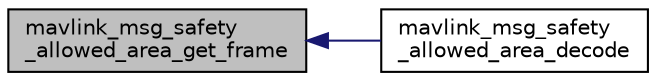 digraph "mavlink_msg_safety_allowed_area_get_frame"
{
 // INTERACTIVE_SVG=YES
  edge [fontname="Helvetica",fontsize="10",labelfontname="Helvetica",labelfontsize="10"];
  node [fontname="Helvetica",fontsize="10",shape=record];
  rankdir="LR";
  Node1 [label="mavlink_msg_safety\l_allowed_area_get_frame",height=0.2,width=0.4,color="black", fillcolor="grey75", style="filled" fontcolor="black"];
  Node1 -> Node2 [dir="back",color="midnightblue",fontsize="10",style="solid",fontname="Helvetica"];
  Node2 [label="mavlink_msg_safety\l_allowed_area_decode",height=0.2,width=0.4,color="black", fillcolor="white", style="filled",URL="$v1_80_2common_2mavlink__msg__safety__allowed__area_8h.html#a7298e6a3baeb029e3a99b499a3702a5d",tooltip="Decode a safety_allowed_area message into a struct. "];
}
